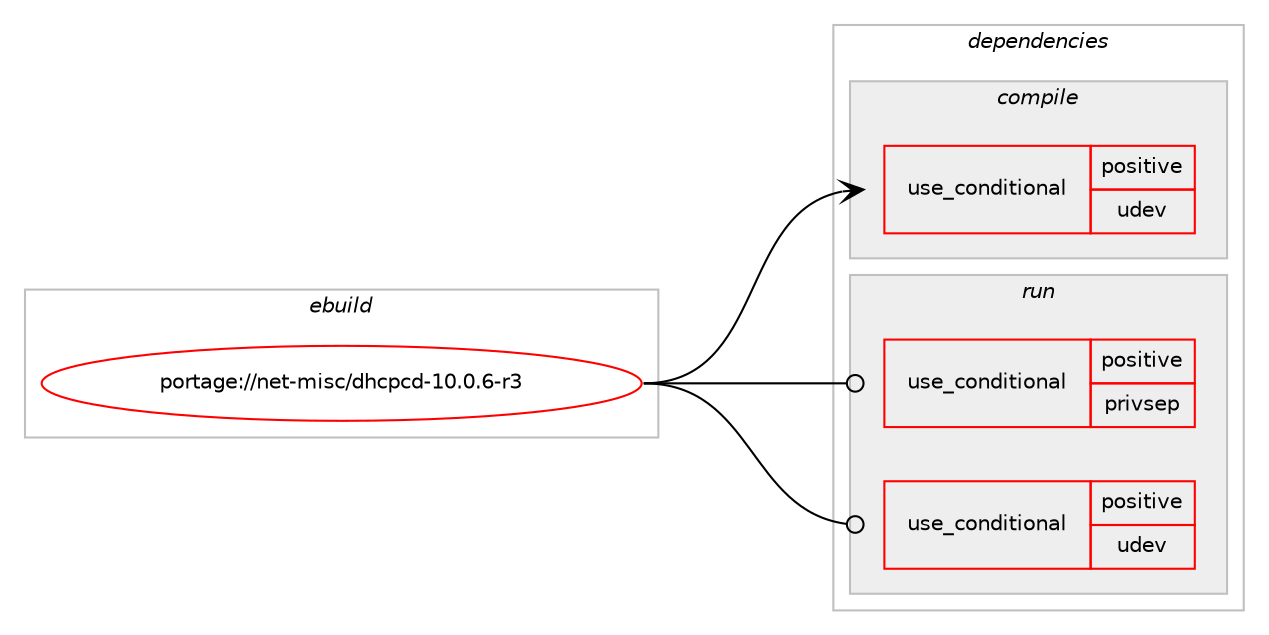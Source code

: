 digraph prolog {

# *************
# Graph options
# *************

newrank=true;
concentrate=true;
compound=true;
graph [rankdir=LR,fontname=Helvetica,fontsize=10,ranksep=1.5];#, ranksep=2.5, nodesep=0.2];
edge  [arrowhead=vee];
node  [fontname=Helvetica,fontsize=10];

# **********
# The ebuild
# **********

subgraph cluster_leftcol {
color=gray;
rank=same;
label=<<i>ebuild</i>>;
id [label="portage://net-misc/dhcpcd-10.0.6-r3", color=red, width=4, href="../net-misc/dhcpcd-10.0.6-r3.svg"];
}

# ****************
# The dependencies
# ****************

subgraph cluster_midcol {
color=gray;
label=<<i>dependencies</i>>;
subgraph cluster_compile {
fillcolor="#eeeeee";
style=filled;
label=<<i>compile</i>>;
subgraph cond369 {
dependency484 [label=<<TABLE BORDER="0" CELLBORDER="1" CELLSPACING="0" CELLPADDING="4"><TR><TD ROWSPAN="3" CELLPADDING="10">use_conditional</TD></TR><TR><TD>positive</TD></TR><TR><TD>udev</TD></TR></TABLE>>, shape=none, color=red];
# *** BEGIN UNKNOWN DEPENDENCY TYPE (TODO) ***
# dependency484 -> package_dependency(portage://net-misc/dhcpcd-10.0.6-r3,install,no,virtual,udev,none,[,,],[],[])
# *** END UNKNOWN DEPENDENCY TYPE (TODO) ***

}
id:e -> dependency484:w [weight=20,style="solid",arrowhead="vee"];
# *** BEGIN UNKNOWN DEPENDENCY TYPE (TODO) ***
# id -> package_dependency(portage://net-misc/dhcpcd-10.0.6-r3,install,no,app-crypt,libmd,none,[,,],[],[])
# *** END UNKNOWN DEPENDENCY TYPE (TODO) ***

}
subgraph cluster_compileandrun {
fillcolor="#eeeeee";
style=filled;
label=<<i>compile and run</i>>;
}
subgraph cluster_run {
fillcolor="#eeeeee";
style=filled;
label=<<i>run</i>>;
subgraph cond370 {
dependency485 [label=<<TABLE BORDER="0" CELLBORDER="1" CELLSPACING="0" CELLPADDING="4"><TR><TD ROWSPAN="3" CELLPADDING="10">use_conditional</TD></TR><TR><TD>positive</TD></TR><TR><TD>privsep</TD></TR></TABLE>>, shape=none, color=red];
# *** BEGIN UNKNOWN DEPENDENCY TYPE (TODO) ***
# dependency485 -> package_dependency(portage://net-misc/dhcpcd-10.0.6-r3,run,no,acct-group,dhcpcd,none,[,,],[],[])
# *** END UNKNOWN DEPENDENCY TYPE (TODO) ***

# *** BEGIN UNKNOWN DEPENDENCY TYPE (TODO) ***
# dependency485 -> package_dependency(portage://net-misc/dhcpcd-10.0.6-r3,run,no,acct-user,dhcpcd,none,[,,],[],[])
# *** END UNKNOWN DEPENDENCY TYPE (TODO) ***

}
id:e -> dependency485:w [weight=20,style="solid",arrowhead="odot"];
subgraph cond371 {
dependency486 [label=<<TABLE BORDER="0" CELLBORDER="1" CELLSPACING="0" CELLPADDING="4"><TR><TD ROWSPAN="3" CELLPADDING="10">use_conditional</TD></TR><TR><TD>positive</TD></TR><TR><TD>udev</TD></TR></TABLE>>, shape=none, color=red];
# *** BEGIN UNKNOWN DEPENDENCY TYPE (TODO) ***
# dependency486 -> package_dependency(portage://net-misc/dhcpcd-10.0.6-r3,run,no,virtual,udev,none,[,,],[],[])
# *** END UNKNOWN DEPENDENCY TYPE (TODO) ***

}
id:e -> dependency486:w [weight=20,style="solid",arrowhead="odot"];
# *** BEGIN UNKNOWN DEPENDENCY TYPE (TODO) ***
# id -> package_dependency(portage://net-misc/dhcpcd-10.0.6-r3,run,no,app-crypt,libmd,none,[,,],[],[])
# *** END UNKNOWN DEPENDENCY TYPE (TODO) ***

}
}

# **************
# The candidates
# **************

subgraph cluster_choices {
rank=same;
color=gray;
label=<<i>candidates</i>>;

}

}
